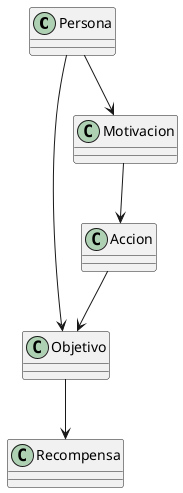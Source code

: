 @startuml

class Persona 
class Objetivo 
class Accion 
class Motivacion 
class Recompensa 

Persona --> Objetivo
Persona --> Motivacion
Motivacion --> Accion
Accion --> Objetivo
Objetivo --> Recompensa

@enduml
